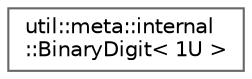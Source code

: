 digraph "Graphical Class Hierarchy"
{
 // LATEX_PDF_SIZE
  bgcolor="transparent";
  edge [fontname=Helvetica,fontsize=10,labelfontname=Helvetica,labelfontsize=10];
  node [fontname=Helvetica,fontsize=10,shape=box,height=0.2,width=0.4];
  rankdir="LR";
  Node0 [id="Node000000",label="util::meta::internal\l::BinaryDigit\< 1U \>",height=0.2,width=0.4,color="grey40", fillcolor="white", style="filled",URL="$df/dff/structutil_1_1meta_1_1internal_1_1BinaryDigit_3_011U_01_4.html",tooltip=" "];
}
